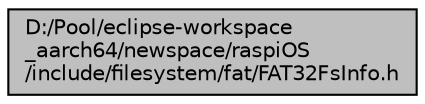 digraph "D:/Pool/eclipse-workspace_aarch64/newspace/raspiOS/include/filesystem/fat/FAT32FsInfo.h"
{
  edge [fontname="Helvetica",fontsize="10",labelfontname="Helvetica",labelfontsize="10"];
  node [fontname="Helvetica",fontsize="10",shape=record];
  Node1052 [label="D:/Pool/eclipse-workspace\l_aarch64/newspace/raspiOS\l/include/filesystem/fat/FAT32FsInfo.h",height=0.2,width=0.4,color="black", fillcolor="grey75", style="filled", fontcolor="black"];
}
